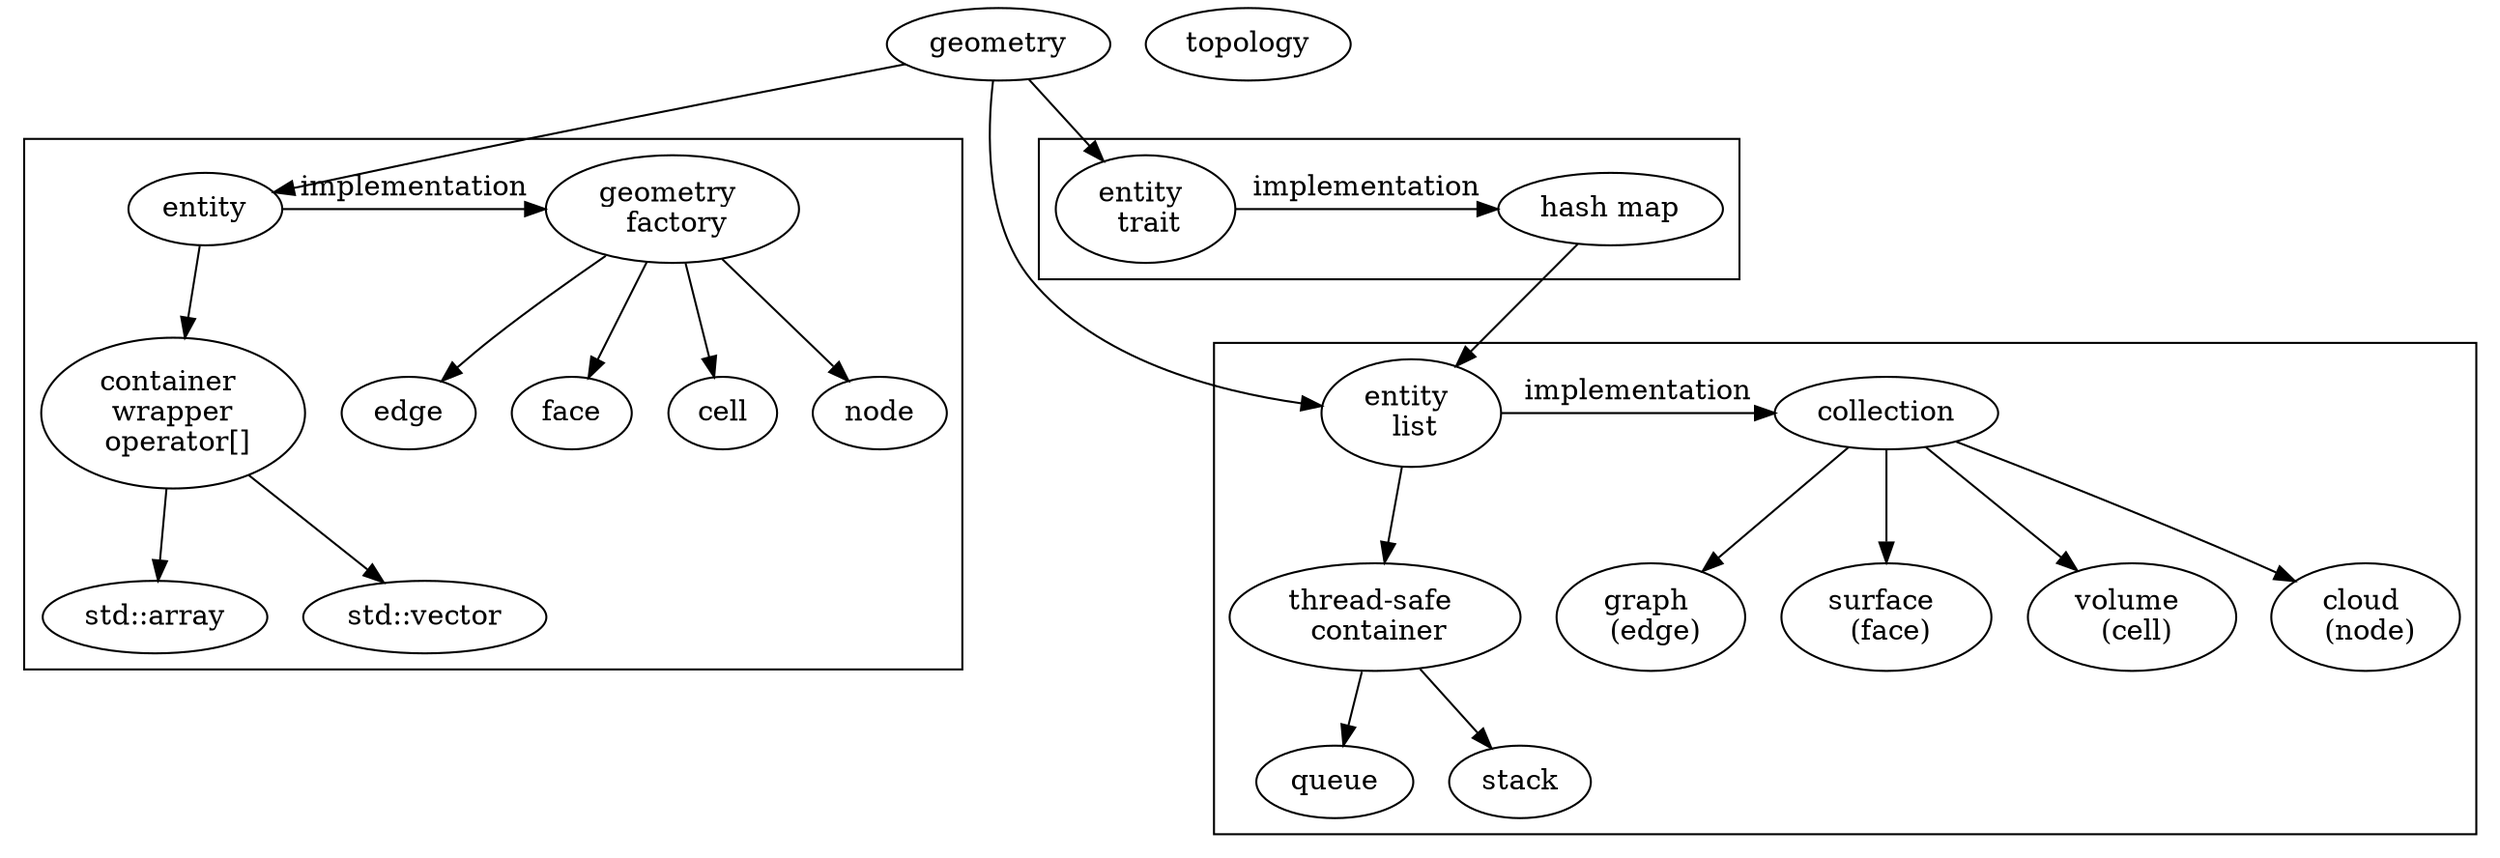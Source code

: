 digraph geometry {
	n001 [label="entity"];
	n002 [label="container \n wrapper \n operator[]"];
	n003 [label="entity \n list"];
	n004 [label="thread-safe \n container"];
	n005 [label="std::array"];
	n006 [label="std::vector"];
	n007 [label="queue"];
	n008 [label="stack"];
	n009 [label="node"];
	n010 [label="edge"];
	n011 [label="face"];
	n012 [label="cell"];
	n013 [label="geometry \n factory"];
	n014 [label="cloud \n (node)"];
	n015 [label="graph \n (edge)"];
	n016 [label="surface \n (face)"];
	n017 [label="volume \n (cell)"];
	n018 [label="collection"];
	n019 [label="geometry"];
	n020 [label="entity \n trait"];
	n021 [label="hash map"]
	n022 [label="topology"]

  n019 -> {n001; n003; n020;}

  subgraph cluster_entity {
	{clusterrank=min}
	/* entity */
	n001 -> n002;
	n001 -> n013 [label="implementation"];
	n002 -> {n005; n006;}

	/* geometry */
	{rank=same; n001 n013}
	n013 -> {n009; n010; n011; n012;}
  }
  subgraph cluster_entity_list {
	/* entity list */
	n003 -> n004;
	n003 -> n018 [label="implementation"];
	n004 -> {n007; n008;}

	/* collection */
	{rank=same; n018 n003}
	n018 -> {n014; n015; n016; n017;}
  }
  subgraph cluster_entity_trait {
	/* entity trait */
	{rank=same; n020; n021;}
	n020 -> n021 [label="implementation"];
	n021 -> n003;
  }
}
